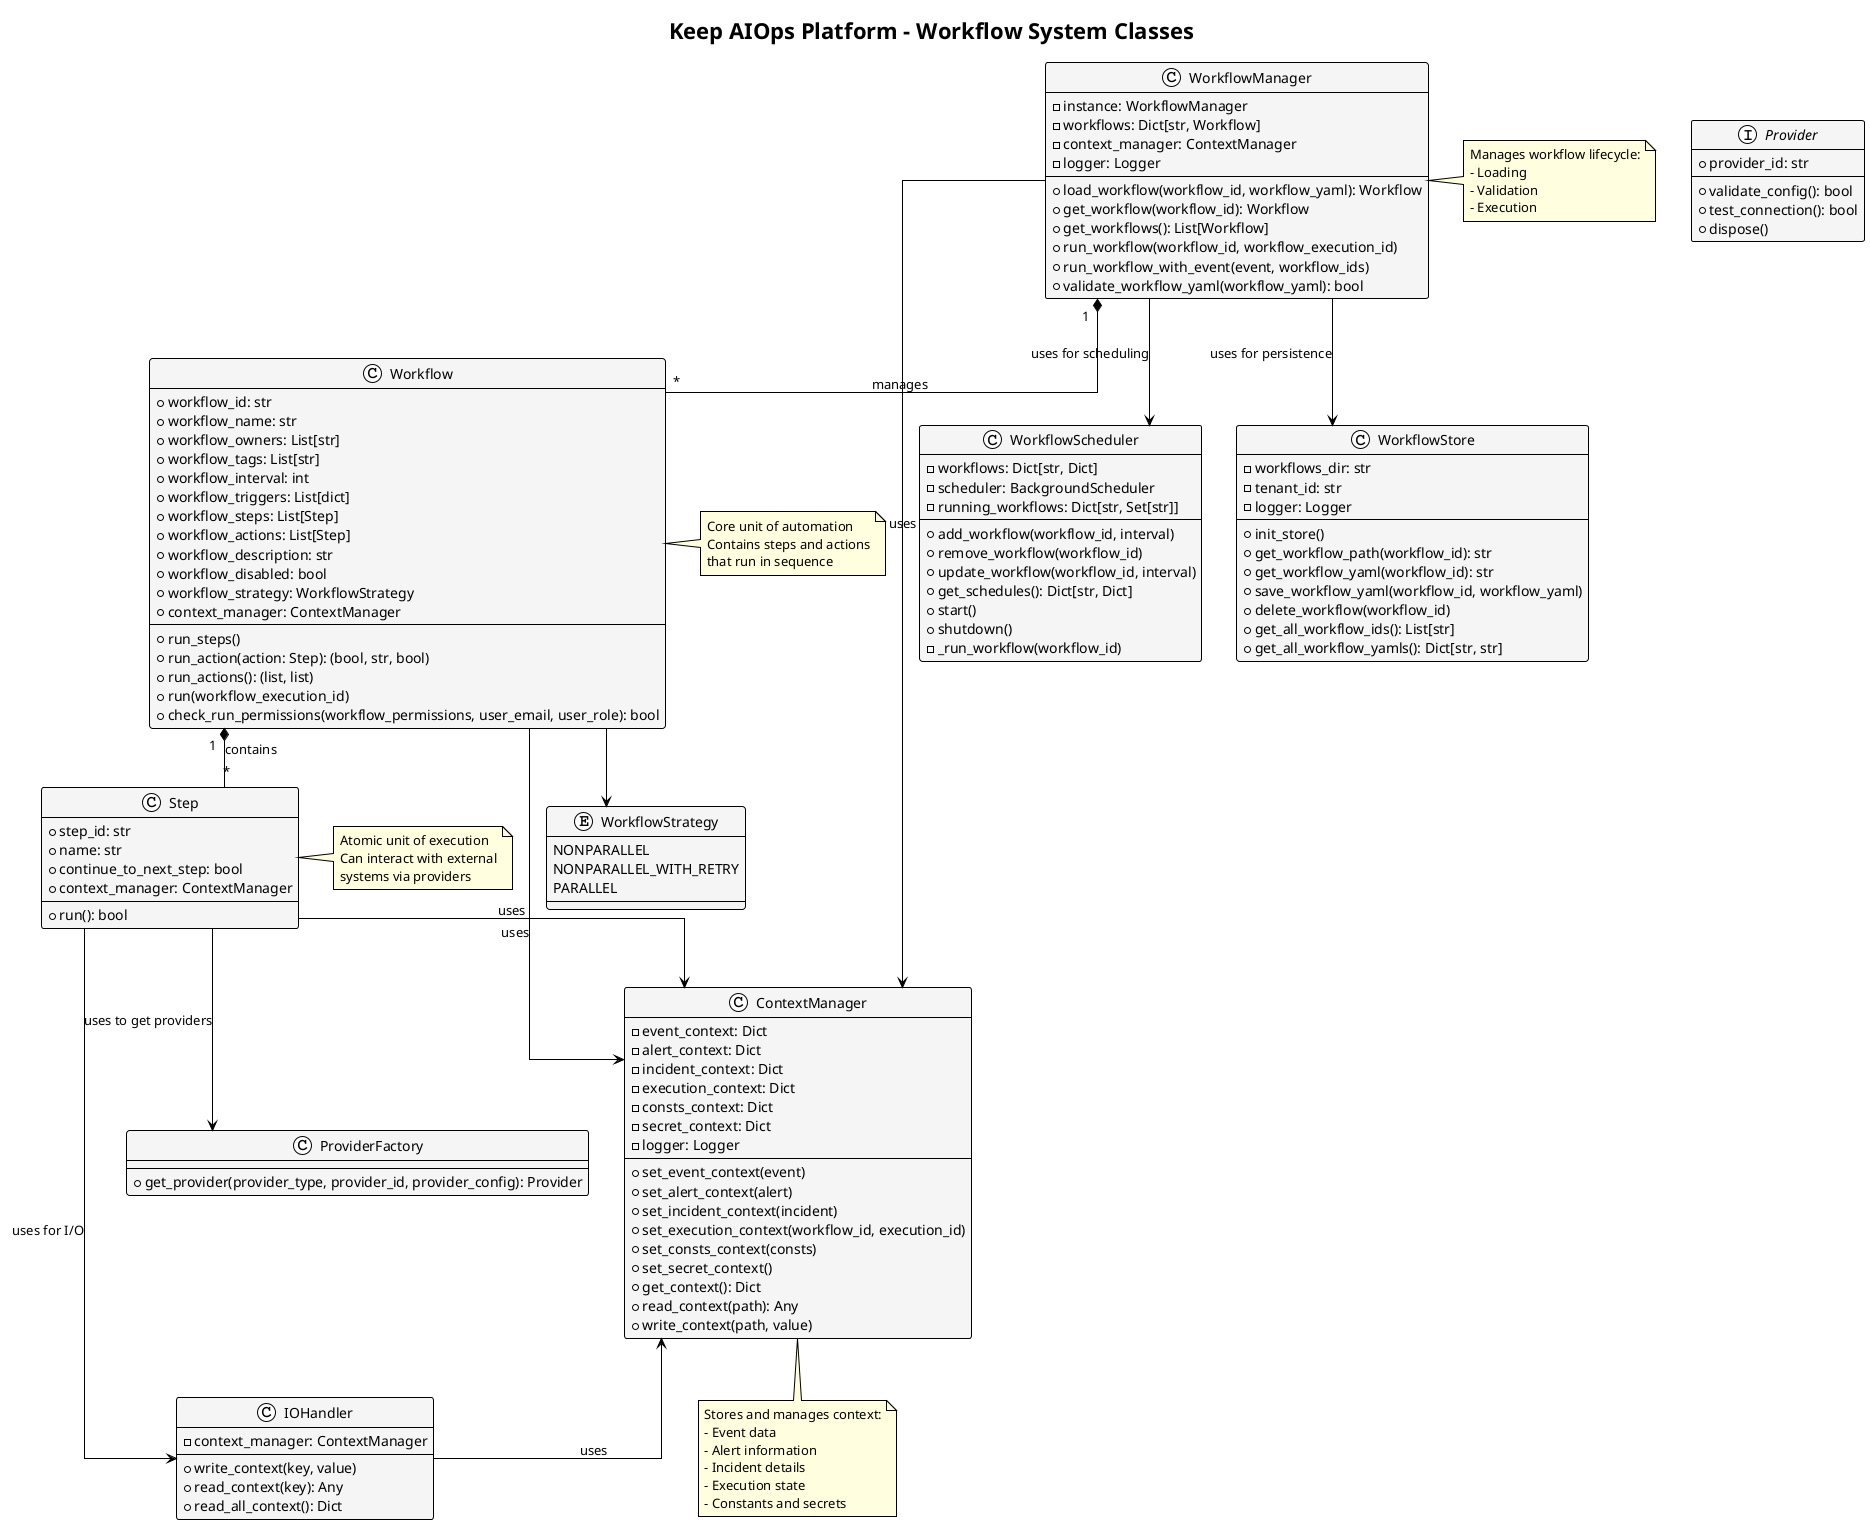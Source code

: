 @startuml Workflow_Class_Diagram

title Keep AIOps Platform - Workflow System Classes

!theme plain
skinparam linetype ortho
skinparam ClassBackgroundColor WhiteSmoke
skinparam ClassBorderColor Black
skinparam ClassFontColor Black
skinparam NoteBackgroundColor LightYellow
skinparam NoteBorderColor Black

' Core Workflow Classes
class Workflow {
  +workflow_id: str
  +workflow_name: str
  +workflow_owners: List[str]
  +workflow_tags: List[str]
  +workflow_interval: int
  +workflow_triggers: List[dict]
  +workflow_steps: List[Step]
  +workflow_actions: List[Step]
  +workflow_description: str
  +workflow_disabled: bool
  +workflow_strategy: WorkflowStrategy
  +context_manager: ContextManager
  +run_steps()
  +run_action(action: Step): (bool, str, bool)
  +run_actions(): (list, list)
  +run(workflow_execution_id)
  +check_run_permissions(workflow_permissions, user_email, user_role): bool
}

enum WorkflowStrategy {
  NONPARALLEL
  NONPARALLEL_WITH_RETRY
  PARALLEL
}

class WorkflowManager {
  -instance: WorkflowManager
  -workflows: Dict[str, Workflow]
  -context_manager: ContextManager
  -logger: Logger
  +load_workflow(workflow_id, workflow_yaml): Workflow
  +get_workflow(workflow_id): Workflow
  +get_workflows(): List[Workflow]
  +run_workflow(workflow_id, workflow_execution_id)
  +run_workflow_with_event(event, workflow_ids)
  +validate_workflow_yaml(workflow_yaml): bool
}

class WorkflowScheduler {
  -workflows: Dict[str, Dict]
  -scheduler: BackgroundScheduler
  -running_workflows: Dict[str, Set[str]]
  +add_workflow(workflow_id, interval)
  +remove_workflow(workflow_id)
  +update_workflow(workflow_id, interval)
  +get_schedules(): Dict[str, Dict]
  +start()
  +shutdown()
  -_run_workflow(workflow_id)
}

class WorkflowStore {
  -workflows_dir: str
  -tenant_id: str
  -logger: Logger
  +init_store()
  +get_workflow_path(workflow_id): str
  +get_workflow_yaml(workflow_id): str
  +save_workflow_yaml(workflow_id, workflow_yaml)
  +delete_workflow(workflow_id)
  +get_all_workflow_ids(): List[str]
  +get_all_workflow_yamls(): Dict[str, str]
}

' Step-related Classes
class Step {
  +step_id: str
  +name: str
  +continue_to_next_step: bool
  +context_manager: ContextManager
  +run(): bool
}

class IOHandler {
  -context_manager: ContextManager
  +write_context(key, value)
  +read_context(key): Any
  +read_all_context(): Dict
}

class ContextManager {
  -event_context: Dict
  -alert_context: Dict
  -incident_context: Dict
  -execution_context: Dict
  -consts_context: Dict
  -secret_context: Dict
  -logger: Logger
  +set_event_context(event)
  +set_alert_context(alert)
  +set_incident_context(incident)
  +set_execution_context(workflow_id, execution_id)
  +set_consts_context(consts)
  +set_secret_context()
  +get_context(): Dict
  +read_context(path): Any
  +write_context(path, value)
}

' Provider-related Classes
class ProviderFactory {
  +get_provider(provider_type, provider_id, provider_config): Provider
}

interface Provider {
  +provider_id: str
  +validate_config(): bool
  +test_connection(): bool
  +dispose()
}

' Relationships
Workflow "1" *-- "*" Step : contains
Workflow --> WorkflowStrategy
Workflow --> ContextManager : uses

WorkflowManager "1" *-- "*" Workflow : manages
WorkflowManager --> ContextManager : uses
WorkflowManager --> WorkflowStore : uses for persistence
WorkflowManager --> WorkflowScheduler : uses for scheduling

Step --> ContextManager : uses
Step --> IOHandler : uses for I/O
Step --> ProviderFactory : uses to get providers

ContextManager <-- IOHandler : uses

note right of Workflow
  Core unit of automation
  Contains steps and actions
  that run in sequence
end note

note right of WorkflowManager
  Manages workflow lifecycle:
  - Loading
  - Validation
  - Execution
end note

note right of Step
  Atomic unit of execution
  Can interact with external
  systems via providers
end note

note bottom of ContextManager
  Stores and manages context:
  - Event data
  - Alert information
  - Incident details
  - Execution state
  - Constants and secrets
end note

@enduml 